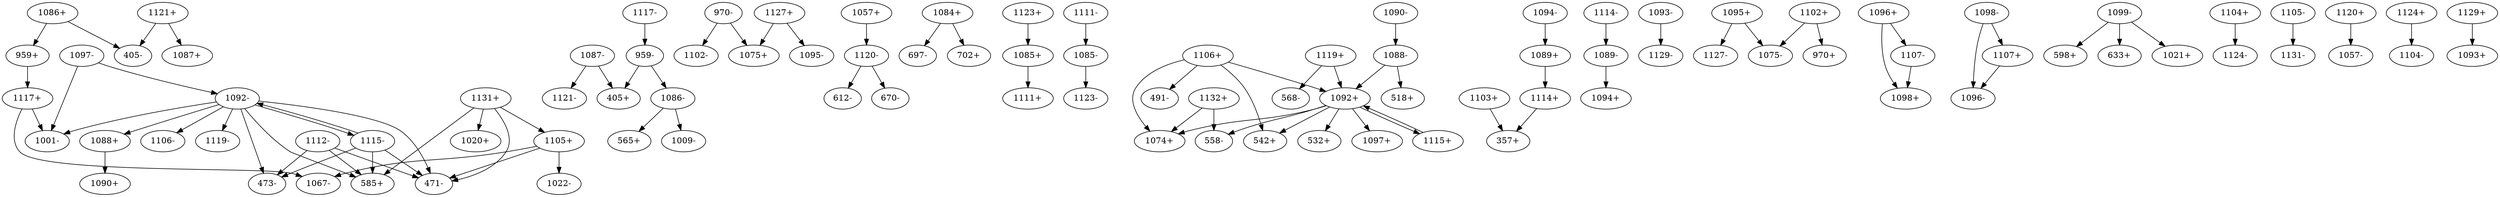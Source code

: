 digraph dist {
graph [k=96 s=1000 n=10]
"959+" -> "1117+" [d=-107 e=33.2 n=15]
"959-" -> "405+" [d=-136 e=20.3 n=40]
"959-" -> "1086-" [d=-137 e=31.2 n=17]
"970-" -> "1075+" [d=-173 e=20.3 n=40]
"970-" -> "1102-" [d=-92 e=40.6 n=10]
"1057+" -> "1120-" [d=-133 e=21.4 n=36]
"1084+" -> "697-" [d=-151 e=29.5 n=19]
"1084+" -> "702+" [d=-9 e=40.6 n=10]
"1085+" -> "1111+" [d=-191 e=28.7 n=20]
"1085-" -> "1123-" [d=-178 e=17.0 n=57]
"1086+" -> "405-" [d=-130 e=17.8 n=52]
"1086+" -> "959+" [d=-137 e=31.2 n=17]
"1086-" -> "565+" [d=-119 e=20.1 n=41]
"1086-" -> "1009-" [d=-82 e=29.5 n=19]
"1087-" -> "405+" [d=-153 e=23.5 n=30]
"1087-" -> "1121-" [d=-93 e=34.4 n=14]
"1088+" -> "1090+" [d=-538 e=31.2 n=17]
"1088-" -> "518+" [d=-152 e=21.1 n=37]
"1088-" -> "1092+" [d=-90860 e=38.8 n=11]
"1089+" -> "1114+" [d=-140 e=17.2 n=56]
"1089-" -> "1094+" [d=-164 e=20.3 n=40]
"1090-" -> "1088-" [d=-538 e=31.2 n=17]
"1092+" -> "532+" [d=-43 e=30.3 n=18]
"1092+" -> "542+" [d=-9 e=30.3 n=18]
"1092+" -> "558-" [d=-130 e=37.1 n=12]
"1092+" -> "1074+" [d=-22 e=24.7 n=27]
"1092+" -> "1097+" [d=-90741 e=18.6 n=48]
"1092+" -> "1115+" [d=-90784 e=28.7 n=20]
"1092-" -> "471-" [d=19 e=35.7 n=13]
"1092-" -> "473-" [d=-40 e=32.1 n=16]
"1092-" -> "585+" [d=-44 e=32.1 n=16]
"1092-" -> "1001-" [d=-93 e=28.1 n=21]
"1092-" -> "1088+" [d=-90860 e=38.8 n=11]
"1092-" -> "1106-" [d=-90772 e=38.8 n=11]
"1092-" -> "1115-" [d=-149725 e=23.5 n=30]
"1092-" -> "1119-" [d=-90790 e=32.1 n=16]
"1093-" -> "1129-" [d=-212 e=23.5 n=30]
"1094-" -> "1089+" [d=-164 e=20.3 n=40]
"1095+" -> "1075-" [d=-126 e=20.6 n=39]
"1095+" -> "1127-" [d=-101 e=40.6 n=10]
"1096+" -> "1098+" [d=-125 e=21.7 n=35]
"1096+" -> "1107-" [d=-45289 e=25.7 n=25]
"1097-" -> "1001-" [d=-84 e=30.3 n=18]
"1097-" -> "1092-" [d=-90741 e=18.6 n=48]
"1098-" -> "1096-" [d=-125 e=21.7 n=35]
"1098-" -> "1107+" [d=-39663 e=22.7 n=32]
"1099-" -> "598+" [d=-69 e=31.2 n=17]
"1099-" -> "633+" [d=-31 e=34.4 n=14]
"1099-" -> "1021+" [d=-59 e=34.4 n=14]
"1102+" -> "970+" [d=-92 e=40.6 n=10]
"1102+" -> "1075-" [d=-120 e=19.6 n=43]
"1103+" -> "357+" [d=-124 e=19.8 n=42]
"1104+" -> "1124-" [d=-158 e=30.3 n=18]
"1105+" -> "471-" [d=-139 e=38.8 n=11]
"1105+" -> "1022-" [d=-80 e=22.0 n=34]
"1105+" -> "1067-" [d=-100 e=28.7 n=20]
"1105-" -> "1131-" [d=-223306 e=35.7 n=13]
"1106+" -> "491-" [d=2 e=40.6 n=10]
"1106+" -> "542+" [d=-36 e=32.1 n=16]
"1106+" -> "1074+" [d=-53 e=34.4 n=14]
"1106+" -> "1092+" [d=-90772 e=38.8 n=11]
"1107+" -> "1096-" [d=-45289 e=25.7 n=25]
"1107-" -> "1098+" [d=-39663 e=22.7 n=32]
"1111-" -> "1085-" [d=-191 e=28.7 n=20]
"1112-" -> "471-" [d=-81 e=33.2 n=15]
"1112-" -> "473-" [d=-88 e=40.6 n=10]
"1112-" -> "585+" [d=-23 e=33.2 n=15]
"1114+" -> "357+" [d=-94 e=30.3 n=18]
"1114-" -> "1089-" [d=-140 e=17.2 n=56]
"1115+" -> "1092+" [d=-149725 e=23.5 n=30]
"1115-" -> "471-" [d=12 e=34.4 n=14]
"1115-" -> "473-" [d=-32 e=32.1 n=16]
"1115-" -> "585+" [d=-17 e=21.7 n=35]
"1115-" -> "1092-" [d=-90784 e=28.7 n=20]
"1117+" -> "1001-" [d=-130 e=19.0 n=46]
"1117+" -> "1067-" [d=-52 e=37.1 n=12]
"1117-" -> "959-" [d=-107 e=33.2 n=15]
"1119+" -> "568-" [d=-92 e=35.7 n=13]
"1119+" -> "1092+" [d=-90790 e=32.1 n=16]
"1120+" -> "1057-" [d=-133 e=21.4 n=36]
"1120-" -> "612-" [d=-60 e=35.7 n=13]
"1120-" -> "670-" [d=-117 e=23.1 n=31]
"1121+" -> "405-" [d=-103 e=24.3 n=28]
"1121+" -> "1087+" [d=-93 e=34.4 n=14]
"1123+" -> "1085+" [d=-178 e=17.0 n=57]
"1124+" -> "1104-" [d=-158 e=30.3 n=18]
"1127+" -> "1075+" [d=-158 e=18.4 n=49]
"1127+" -> "1095-" [d=-101 e=40.6 n=10]
"1129+" -> "1093+" [d=-212 e=23.5 n=30]
"1131+" -> "471-" [d=-88 e=40.6 n=10]
"1131+" -> "585+" [d=-45 e=40.6 n=10]
"1131+" -> "1020+" [d=-131 e=25.2 n=26]
"1131+" -> "1105+" [d=-223306 e=35.7 n=13]
"1132+" -> "558-" [d=-142 e=23.5 n=30]
"1132+" -> "1074+" [d=-73 e=40.6 n=10]
}
